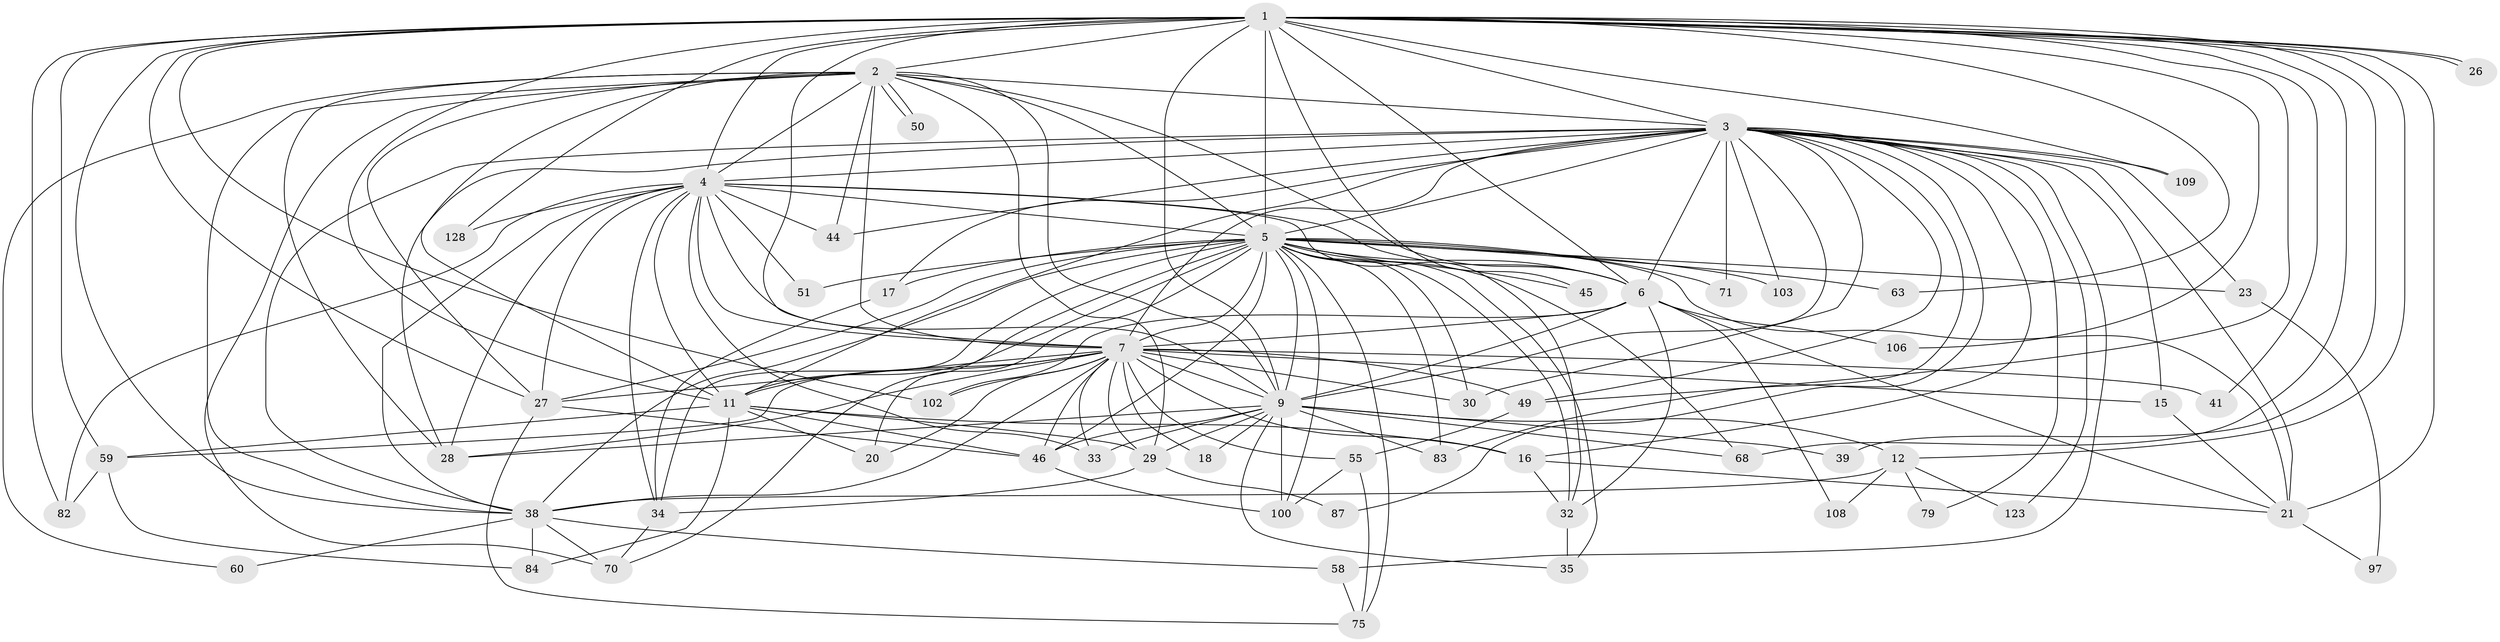// original degree distribution, {37: 0.006896551724137931, 23: 0.020689655172413793, 31: 0.006896551724137931, 25: 0.006896551724137931, 15: 0.006896551724137931, 26: 0.006896551724137931, 16: 0.006896551724137931, 28: 0.006896551724137931, 6: 0.041379310344827586, 4: 0.0896551724137931, 3: 0.19310344827586207, 5: 0.041379310344827586, 2: 0.5448275862068965, 8: 0.013793103448275862, 7: 0.006896551724137931}
// Generated by graph-tools (version 1.1) at 2025/17/03/04/25 18:17:48]
// undirected, 58 vertices, 175 edges
graph export_dot {
graph [start="1"]
  node [color=gray90,style=filled];
  1 [super="+107+19"];
  2;
  3 [super="+114+80+14+48"];
  4;
  5 [super="+110+43+10+74+62+22"];
  6 [super="+65"];
  7 [super="+8+13+31"];
  9 [super="+47"];
  11 [super="+101+67+24"];
  12;
  15;
  16 [super="+112"];
  17;
  18;
  20 [super="+85"];
  21 [super="+52"];
  23;
  26;
  27 [super="+94+99+54+105+98"];
  28 [super="+127+53"];
  29 [super="+143+133"];
  30 [super="+93"];
  32 [super="+56+66"];
  33 [super="+36"];
  34 [super="+134"];
  35 [super="+95"];
  38 [super="+136+42+40+69"];
  39;
  41 [super="+122"];
  44 [super="+131"];
  45;
  46 [super="+81+77+104"];
  49;
  50;
  51;
  55;
  58;
  59 [super="+132"];
  60;
  63;
  68 [super="+111+78"];
  70 [super="+142+72"];
  71;
  75 [super="+89"];
  79;
  82 [super="+125"];
  83 [super="+90"];
  84;
  87;
  97;
  100 [super="+140+124"];
  102 [super="+120"];
  103;
  106;
  108;
  109;
  123;
  128;
  1 -- 2;
  1 -- 3;
  1 -- 4 [weight=3];
  1 -- 5 [weight=6];
  1 -- 6;
  1 -- 7 [weight=3];
  1 -- 9;
  1 -- 12;
  1 -- 26;
  1 -- 26;
  1 -- 39;
  1 -- 41 [weight=2];
  1 -- 45;
  1 -- 49;
  1 -- 59;
  1 -- 63;
  1 -- 68 [weight=2];
  1 -- 82;
  1 -- 102;
  1 -- 106;
  1 -- 109;
  1 -- 128;
  1 -- 11;
  1 -- 21 [weight=2];
  1 -- 38 [weight=2];
  1 -- 27;
  2 -- 3;
  2 -- 4;
  2 -- 5 [weight=2];
  2 -- 6;
  2 -- 7 [weight=3];
  2 -- 9;
  2 -- 27 [weight=2];
  2 -- 28;
  2 -- 38 [weight=3];
  2 -- 44;
  2 -- 50;
  2 -- 50;
  2 -- 60;
  2 -- 70;
  2 -- 29;
  2 -- 11;
  3 -- 4;
  3 -- 5 [weight=4];
  3 -- 6;
  3 -- 7 [weight=2];
  3 -- 9 [weight=3];
  3 -- 15;
  3 -- 16;
  3 -- 17;
  3 -- 21;
  3 -- 23;
  3 -- 38;
  3 -- 44;
  3 -- 58;
  3 -- 71;
  3 -- 79;
  3 -- 83;
  3 -- 87;
  3 -- 103;
  3 -- 109;
  3 -- 49;
  3 -- 30;
  3 -- 11 [weight=2];
  3 -- 123;
  3 -- 28;
  4 -- 5 [weight=2];
  4 -- 6;
  4 -- 7 [weight=2];
  4 -- 9;
  4 -- 11 [weight=3];
  4 -- 33;
  4 -- 51;
  4 -- 82;
  4 -- 128;
  4 -- 32;
  4 -- 34;
  4 -- 44;
  4 -- 38;
  4 -- 27 [weight=2];
  4 -- 28;
  5 -- 6 [weight=2];
  5 -- 7 [weight=5];
  5 -- 9 [weight=2];
  5 -- 51;
  5 -- 71;
  5 -- 75;
  5 -- 100;
  5 -- 46 [weight=2];
  5 -- 32 [weight=2];
  5 -- 27 [weight=3];
  5 -- 70;
  5 -- 68;
  5 -- 11 [weight=2];
  5 -- 17;
  5 -- 21 [weight=2];
  5 -- 23;
  5 -- 30;
  5 -- 34;
  5 -- 35;
  5 -- 45;
  5 -- 63;
  5 -- 83;
  5 -- 20;
  5 -- 103;
  5 -- 38;
  6 -- 7 [weight=3];
  6 -- 9;
  6 -- 32;
  6 -- 102;
  6 -- 106;
  6 -- 108;
  6 -- 21;
  7 -- 9 [weight=2];
  7 -- 11;
  7 -- 18;
  7 -- 27;
  7 -- 30;
  7 -- 33;
  7 -- 41;
  7 -- 49;
  7 -- 55;
  7 -- 102;
  7 -- 38;
  7 -- 59;
  7 -- 46;
  7 -- 15;
  7 -- 16;
  7 -- 20;
  7 -- 28;
  7 -- 29;
  9 -- 12;
  9 -- 18;
  9 -- 29;
  9 -- 35;
  9 -- 39;
  9 -- 68;
  9 -- 83;
  9 -- 100 [weight=2];
  9 -- 33;
  9 -- 46;
  9 -- 28;
  11 -- 59;
  11 -- 84;
  11 -- 16;
  11 -- 29;
  11 -- 20;
  11 -- 46;
  12 -- 79;
  12 -- 108;
  12 -- 123;
  12 -- 38;
  15 -- 21;
  16 -- 32;
  16 -- 21;
  17 -- 34;
  21 -- 97;
  23 -- 97;
  27 -- 46;
  27 -- 75;
  29 -- 87;
  29 -- 34;
  32 -- 35;
  34 -- 70;
  38 -- 60;
  38 -- 84;
  38 -- 58;
  38 -- 70;
  46 -- 100;
  49 -- 55;
  55 -- 75;
  55 -- 100;
  58 -- 75;
  59 -- 84;
  59 -- 82;
}
